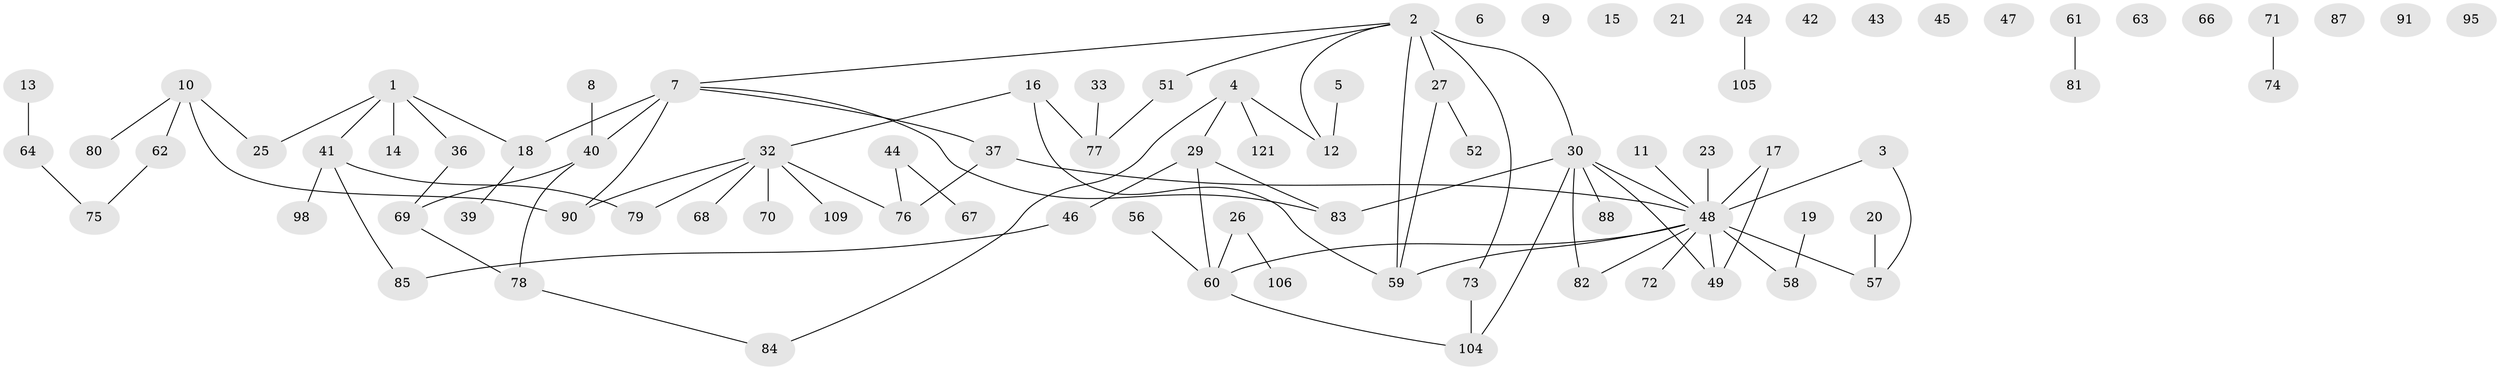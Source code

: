 // original degree distribution, {5: 0.05737704918032787, 2: 0.2459016393442623, 4: 0.07377049180327869, 1: 0.3360655737704918, 0: 0.09016393442622951, 3: 0.1721311475409836, 7: 0.00819672131147541, 6: 0.01639344262295082}
// Generated by graph-tools (version 1.1) at 2025/16/03/04/25 18:16:43]
// undirected, 85 vertices, 89 edges
graph export_dot {
graph [start="1"]
  node [color=gray90,style=filled];
  1;
  2 [super="+53+116"];
  3;
  4;
  5;
  6;
  7 [super="+28"];
  8;
  9;
  10;
  11;
  12 [super="+38"];
  13;
  14;
  15;
  16 [super="+22"];
  17;
  18 [super="+101"];
  19;
  20;
  21 [super="+65"];
  23;
  24;
  25 [super="+99+55"];
  26;
  27 [super="+31"];
  29 [super="+107"];
  30 [super="+34"];
  32 [super="+103"];
  33;
  36;
  37;
  39;
  40 [super="+54"];
  41;
  42 [super="+120"];
  43;
  44;
  45;
  46;
  47;
  48 [super="+102+113+93"];
  49;
  51;
  52;
  56;
  57;
  58;
  59;
  60;
  61;
  62;
  63;
  64;
  66;
  67;
  68;
  69;
  70;
  71;
  72;
  73;
  74;
  75;
  76;
  77 [super="+97"];
  78;
  79;
  80;
  81 [super="+86+100"];
  82;
  83;
  84 [super="+96"];
  85;
  87;
  88;
  90;
  91;
  95;
  98;
  104;
  105;
  106 [super="+108"];
  109;
  121;
  1 -- 14;
  1 -- 18;
  1 -- 36;
  1 -- 41;
  1 -- 25;
  2 -- 27;
  2 -- 30 [weight=2];
  2 -- 73;
  2 -- 51;
  2 -- 59;
  2 -- 7;
  2 -- 12;
  3 -- 57;
  3 -- 48;
  4 -- 12;
  4 -- 84;
  4 -- 121;
  4 -- 29;
  5 -- 12;
  7 -- 83;
  7 -- 37;
  7 -- 40;
  7 -- 90;
  7 -- 18;
  8 -- 40;
  10 -- 25;
  10 -- 62;
  10 -- 80;
  10 -- 90;
  11 -- 48;
  13 -- 64;
  16 -- 77;
  16 -- 32;
  16 -- 59;
  17 -- 49;
  17 -- 48;
  18 -- 39;
  19 -- 58;
  20 -- 57;
  23 -- 48;
  24 -- 105;
  26 -- 60;
  26 -- 106;
  27 -- 59;
  27 -- 52;
  29 -- 60;
  29 -- 83;
  29 -- 46;
  30 -- 82;
  30 -- 88;
  30 -- 104;
  30 -- 48;
  30 -- 49;
  30 -- 83;
  32 -- 70;
  32 -- 68;
  32 -- 90;
  32 -- 76;
  32 -- 109;
  32 -- 79;
  33 -- 77;
  36 -- 69;
  37 -- 76;
  37 -- 48;
  40 -- 78;
  40 -- 69;
  41 -- 79;
  41 -- 85;
  41 -- 98;
  44 -- 67;
  44 -- 76;
  46 -- 85;
  48 -- 82;
  48 -- 57;
  48 -- 60;
  48 -- 72;
  48 -- 49;
  48 -- 58;
  48 -- 59;
  51 -- 77;
  56 -- 60;
  60 -- 104;
  61 -- 81;
  62 -- 75;
  64 -- 75;
  69 -- 78;
  71 -- 74;
  73 -- 104;
  78 -- 84;
}

